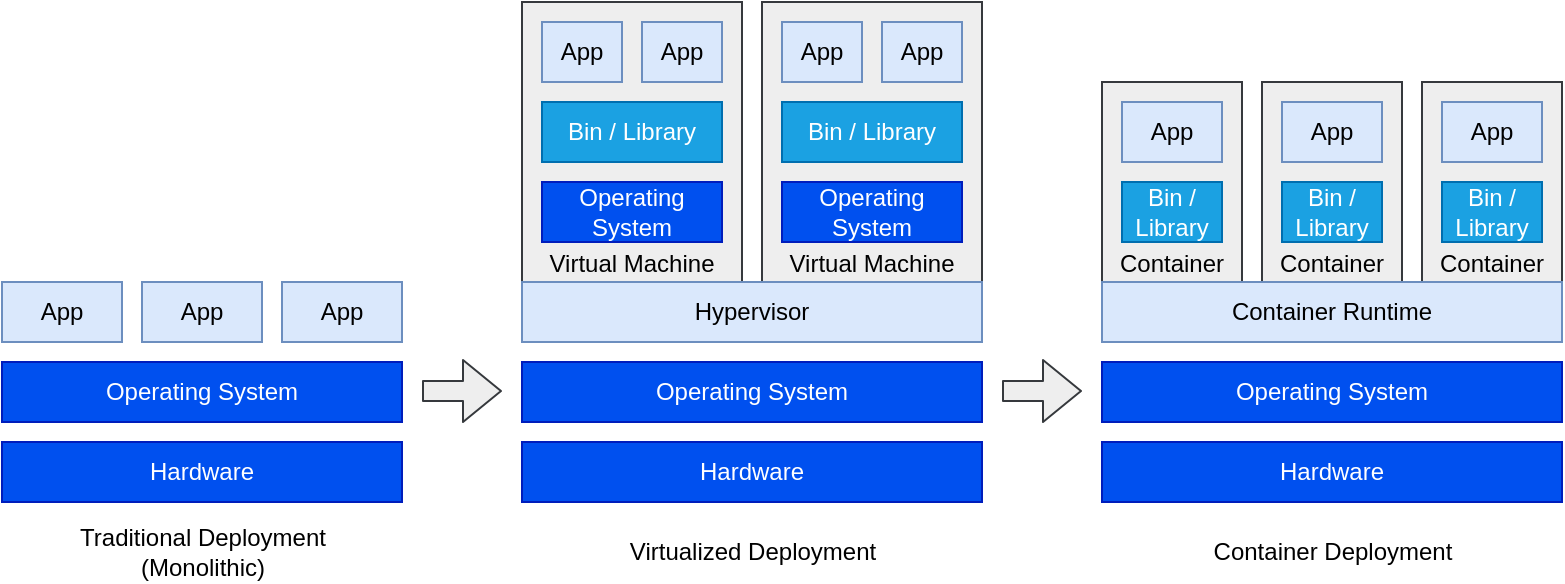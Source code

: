 <mxfile version="12.6.5" type="device"><diagram id="9kOSdqDL6l0M5gSEiGz-" name="Page-1"><mxGraphModel dx="946" dy="630" grid="1" gridSize="10" guides="1" tooltips="1" connect="1" arrows="1" fold="1" page="1" pageScale="1" pageWidth="827" pageHeight="1169" math="0" shadow="0"><root><mxCell id="0"/><mxCell id="1" parent="0"/><mxCell id="dc7GUCp5oLWiEFxL2T6i-1" value="Hardware" style="rounded=0;whiteSpace=wrap;html=1;fillColor=#0050ef;strokeColor=#001DBC;fontColor=#ffffff;" vertex="1" parent="1"><mxGeometry x="20" y="280" width="200" height="30" as="geometry"/></mxCell><mxCell id="dc7GUCp5oLWiEFxL2T6i-3" value="Operating System" style="rounded=0;whiteSpace=wrap;html=1;fillColor=#0050ef;strokeColor=#001DBC;fontColor=#ffffff;" vertex="1" parent="1"><mxGeometry x="20" y="240" width="200" height="30" as="geometry"/></mxCell><mxCell id="dc7GUCp5oLWiEFxL2T6i-4" value="App" style="rounded=0;whiteSpace=wrap;html=1;fillColor=#dae8fc;strokeColor=#6c8ebf;" vertex="1" parent="1"><mxGeometry x="20" y="200" width="60" height="30" as="geometry"/></mxCell><mxCell id="dc7GUCp5oLWiEFxL2T6i-5" value="App" style="rounded=0;whiteSpace=wrap;html=1;fillColor=#dae8fc;strokeColor=#6c8ebf;" vertex="1" parent="1"><mxGeometry x="90" y="200" width="60" height="30" as="geometry"/></mxCell><mxCell id="dc7GUCp5oLWiEFxL2T6i-6" value="App" style="rounded=0;whiteSpace=wrap;html=1;fillColor=#dae8fc;strokeColor=#6c8ebf;" vertex="1" parent="1"><mxGeometry x="160" y="200" width="60" height="30" as="geometry"/></mxCell><mxCell id="dc7GUCp5oLWiEFxL2T6i-7" value="Hardware" style="rounded=0;whiteSpace=wrap;html=1;fillColor=#0050ef;strokeColor=#001DBC;fontColor=#ffffff;" vertex="1" parent="1"><mxGeometry x="280" y="280" width="230" height="30" as="geometry"/></mxCell><mxCell id="dc7GUCp5oLWiEFxL2T6i-8" value="Operating System" style="rounded=0;whiteSpace=wrap;html=1;fillColor=#0050ef;strokeColor=#001DBC;fontColor=#ffffff;" vertex="1" parent="1"><mxGeometry x="280" y="240" width="230" height="30" as="geometry"/></mxCell><mxCell id="dc7GUCp5oLWiEFxL2T6i-13" value="Traditional Deployment&lt;br&gt;(Monolithic)" style="text;html=1;align=center;verticalAlign=middle;resizable=0;points=[];autosize=1;" vertex="1" parent="1"><mxGeometry x="50" y="320" width="140" height="30" as="geometry"/></mxCell><mxCell id="dc7GUCp5oLWiEFxL2T6i-14" value="" style="shape=flexArrow;endArrow=classic;html=1;fillColor=#eeeeee;strokeColor=#36393d;" edge="1" parent="1"><mxGeometry width="50" height="50" relative="1" as="geometry"><mxPoint x="230" y="254.5" as="sourcePoint"/><mxPoint x="270" y="254.5" as="targetPoint"/></mxGeometry></mxCell><mxCell id="dc7GUCp5oLWiEFxL2T6i-15" value="Virtual Machine" style="rounded=0;whiteSpace=wrap;html=1;fillColor=#eeeeee;strokeColor=#36393d;labelPosition=center;verticalLabelPosition=middle;align=center;verticalAlign=bottom;" vertex="1" parent="1"><mxGeometry x="280" y="60" width="110" height="140" as="geometry"/></mxCell><mxCell id="dc7GUCp5oLWiEFxL2T6i-17" value="Virtual Machine" style="rounded=0;whiteSpace=wrap;html=1;fillColor=#eeeeee;strokeColor=#36393d;labelPosition=center;verticalLabelPosition=middle;align=center;verticalAlign=bottom;" vertex="1" parent="1"><mxGeometry x="400" y="60" width="110" height="140" as="geometry"/></mxCell><mxCell id="dc7GUCp5oLWiEFxL2T6i-19" value="Operating System" style="rounded=0;whiteSpace=wrap;html=1;fillColor=#0050ef;strokeColor=#001DBC;fontColor=#ffffff;" vertex="1" parent="1"><mxGeometry x="290" y="150" width="90" height="30" as="geometry"/></mxCell><mxCell id="dc7GUCp5oLWiEFxL2T6i-20" value="Operating System" style="rounded=0;whiteSpace=wrap;html=1;fillColor=#0050ef;strokeColor=#001DBC;fontColor=#ffffff;" vertex="1" parent="1"><mxGeometry x="410" y="150" width="90" height="30" as="geometry"/></mxCell><mxCell id="dc7GUCp5oLWiEFxL2T6i-21" value="Bin / Library" style="rounded=0;whiteSpace=wrap;html=1;fillColor=#1ba1e2;strokeColor=#006EAF;fontColor=#ffffff;" vertex="1" parent="1"><mxGeometry x="290" y="110" width="90" height="30" as="geometry"/></mxCell><mxCell id="dc7GUCp5oLWiEFxL2T6i-22" value="Bin / Library" style="rounded=0;whiteSpace=wrap;html=1;fillColor=#1ba1e2;strokeColor=#006EAF;fontColor=#ffffff;" vertex="1" parent="1"><mxGeometry x="410" y="110" width="90" height="30" as="geometry"/></mxCell><mxCell id="dc7GUCp5oLWiEFxL2T6i-23" value="App" style="rounded=0;whiteSpace=wrap;html=1;fillColor=#dae8fc;strokeColor=#6c8ebf;" vertex="1" parent="1"><mxGeometry x="290" y="70" width="40" height="30" as="geometry"/></mxCell><mxCell id="dc7GUCp5oLWiEFxL2T6i-24" value="App" style="rounded=0;whiteSpace=wrap;html=1;fillColor=#dae8fc;strokeColor=#6c8ebf;" vertex="1" parent="1"><mxGeometry x="340" y="70" width="40" height="30" as="geometry"/></mxCell><mxCell id="dc7GUCp5oLWiEFxL2T6i-25" value="App" style="rounded=0;whiteSpace=wrap;html=1;fillColor=#dae8fc;strokeColor=#6c8ebf;" vertex="1" parent="1"><mxGeometry x="410" y="70" width="40" height="30" as="geometry"/></mxCell><mxCell id="dc7GUCp5oLWiEFxL2T6i-26" value="App" style="rounded=0;whiteSpace=wrap;html=1;fillColor=#dae8fc;strokeColor=#6c8ebf;" vertex="1" parent="1"><mxGeometry x="460" y="70" width="40" height="30" as="geometry"/></mxCell><mxCell id="dc7GUCp5oLWiEFxL2T6i-27" value="Virtualized Deployment&lt;br&gt;" style="text;html=1;align=center;verticalAlign=middle;resizable=0;points=[];autosize=1;" vertex="1" parent="1"><mxGeometry x="325" y="325" width="140" height="20" as="geometry"/></mxCell><mxCell id="dc7GUCp5oLWiEFxL2T6i-28" value="" style="shape=flexArrow;endArrow=classic;html=1;fillColor=#eeeeee;strokeColor=#36393d;" edge="1" parent="1"><mxGeometry width="50" height="50" relative="1" as="geometry"><mxPoint x="520" y="254.5" as="sourcePoint"/><mxPoint x="560" y="254.5" as="targetPoint"/></mxGeometry></mxCell><mxCell id="dc7GUCp5oLWiEFxL2T6i-29" value="Hardware" style="rounded=0;whiteSpace=wrap;html=1;fillColor=#0050ef;strokeColor=#001DBC;fontColor=#ffffff;" vertex="1" parent="1"><mxGeometry x="570" y="280" width="230" height="30" as="geometry"/></mxCell><mxCell id="dc7GUCp5oLWiEFxL2T6i-30" value="Operating System" style="rounded=0;whiteSpace=wrap;html=1;fillColor=#0050ef;strokeColor=#001DBC;fontColor=#ffffff;" vertex="1" parent="1"><mxGeometry x="570" y="240" width="230" height="30" as="geometry"/></mxCell><mxCell id="dc7GUCp5oLWiEFxL2T6i-31" value="Container Deployment&lt;br&gt;" style="text;html=1;align=center;verticalAlign=middle;resizable=0;points=[];autosize=1;" vertex="1" parent="1"><mxGeometry x="620" y="325" width="130" height="20" as="geometry"/></mxCell><mxCell id="dc7GUCp5oLWiEFxL2T6i-33" value="Container" style="rounded=0;whiteSpace=wrap;html=1;fillColor=#eeeeee;strokeColor=#36393d;labelPosition=center;verticalLabelPosition=middle;align=center;verticalAlign=bottom;" vertex="1" parent="1"><mxGeometry x="570" y="100" width="70" height="100" as="geometry"/></mxCell><mxCell id="dc7GUCp5oLWiEFxL2T6i-35" value="Bin / Library" style="rounded=0;whiteSpace=wrap;html=1;fillColor=#1ba1e2;strokeColor=#006EAF;fontColor=#ffffff;fontSize=12;" vertex="1" parent="1"><mxGeometry x="580" y="150" width="50" height="30" as="geometry"/></mxCell><mxCell id="dc7GUCp5oLWiEFxL2T6i-36" value="App" style="rounded=0;whiteSpace=wrap;html=1;fillColor=#dae8fc;strokeColor=#6c8ebf;" vertex="1" parent="1"><mxGeometry x="580" y="110" width="50" height="30" as="geometry"/></mxCell><mxCell id="dc7GUCp5oLWiEFxL2T6i-44" value="Container" style="rounded=0;whiteSpace=wrap;html=1;fillColor=#eeeeee;strokeColor=#36393d;labelPosition=center;verticalLabelPosition=middle;align=center;verticalAlign=bottom;" vertex="1" parent="1"><mxGeometry x="650" y="100" width="70" height="100" as="geometry"/></mxCell><mxCell id="dc7GUCp5oLWiEFxL2T6i-45" value="Bin / Library" style="rounded=0;whiteSpace=wrap;html=1;fillColor=#1ba1e2;strokeColor=#006EAF;fontColor=#ffffff;fontSize=12;" vertex="1" parent="1"><mxGeometry x="660" y="150" width="50" height="30" as="geometry"/></mxCell><mxCell id="dc7GUCp5oLWiEFxL2T6i-46" value="App" style="rounded=0;whiteSpace=wrap;html=1;fillColor=#dae8fc;strokeColor=#6c8ebf;" vertex="1" parent="1"><mxGeometry x="660" y="110" width="50" height="30" as="geometry"/></mxCell><mxCell id="dc7GUCp5oLWiEFxL2T6i-47" value="Container" style="rounded=0;whiteSpace=wrap;html=1;fillColor=#eeeeee;strokeColor=#36393d;labelPosition=center;verticalLabelPosition=middle;align=center;verticalAlign=bottom;" vertex="1" parent="1"><mxGeometry x="730" y="100" width="70" height="100" as="geometry"/></mxCell><mxCell id="dc7GUCp5oLWiEFxL2T6i-48" value="Bin / Library" style="rounded=0;whiteSpace=wrap;html=1;fillColor=#1ba1e2;strokeColor=#006EAF;fontColor=#ffffff;fontSize=12;" vertex="1" parent="1"><mxGeometry x="740" y="150" width="50" height="30" as="geometry"/></mxCell><mxCell id="dc7GUCp5oLWiEFxL2T6i-49" value="App" style="rounded=0;whiteSpace=wrap;html=1;fillColor=#dae8fc;strokeColor=#6c8ebf;" vertex="1" parent="1"><mxGeometry x="740" y="110" width="50" height="30" as="geometry"/></mxCell><mxCell id="dc7GUCp5oLWiEFxL2T6i-12" value="Hypervisor" style="rounded=0;whiteSpace=wrap;html=1;fillColor=#dae8fc;strokeColor=#6c8ebf;" vertex="1" parent="1"><mxGeometry x="280" y="200" width="230" height="30" as="geometry"/></mxCell><mxCell id="dc7GUCp5oLWiEFxL2T6i-32" value="Container Runtime" style="rounded=0;whiteSpace=wrap;html=1;fillColor=#dae8fc;strokeColor=#6c8ebf;" vertex="1" parent="1"><mxGeometry x="570" y="200" width="230" height="30" as="geometry"/></mxCell></root></mxGraphModel></diagram></mxfile>